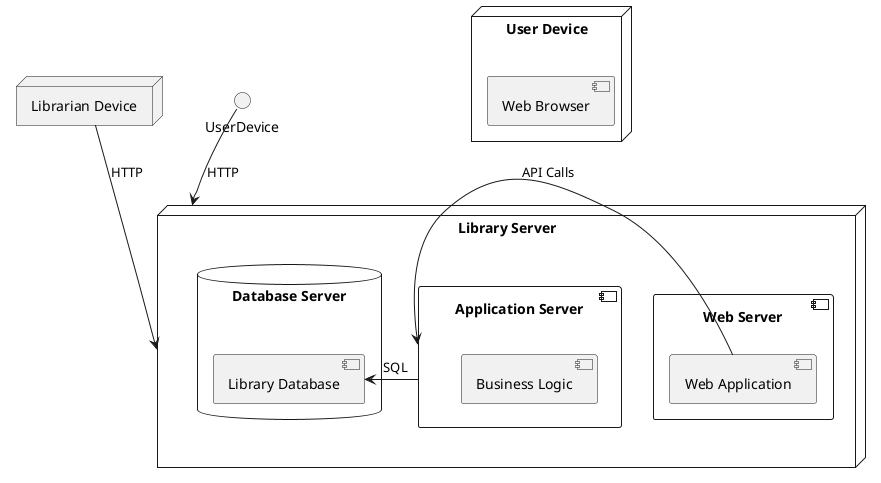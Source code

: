 @startuml
node "Library Server" {
    component "Web Server" {
        [Web Application]
    }
    component "Application Server" {
        [Business Logic]
    }
    database "Database Server" {
        [Library Database]
    }
}

node "User Device" {
    [Web Browser]
}

node "Librarian Device" {
    [Web Browser]
}

UserDevice -down-> "Library Server": HTTP
"Librarian Device" -down-> "Library Server": HTTP
"Web Application" -right-> "Application Server": API Calls
"Application Server" -right-> "Library Database": SQL

@enduml
